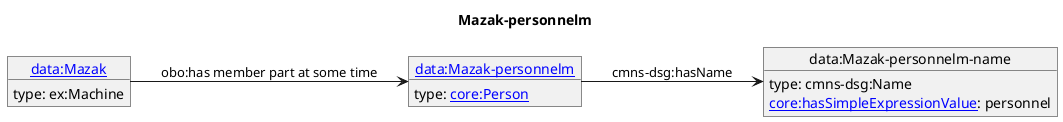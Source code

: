 @startuml
skinparam linetype polyline
left to right direction
title Mazak-personnelm
object "[[./Mazak-personnelm.html data:Mazak-personnelm]]" as o1 {
 type: [[https://spec.industrialontologies.org/ontology/core/Core/Person core:Person]] 
}
object "data:Mazak-personnelm-name" as o2 {
 type: cmns-dsg:Name 
}
object "[[./Mazak.html data:Mazak]]" as o3 {
 type: ex:Machine 
}
o1 --> o2 : cmns-dsg:hasName
o2 : [[https://spec.industrialontologies.org/ontology/core/Core/hasSimpleExpressionValue core:hasSimpleExpressionValue]]: personnel
o3 --> o1 : obo:has member part at some time
@enduml
